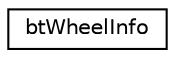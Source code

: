 digraph "Graphical Class Hierarchy"
{
  edge [fontname="Helvetica",fontsize="10",labelfontname="Helvetica",labelfontsize="10"];
  node [fontname="Helvetica",fontsize="10",shape=record];
  rankdir="LR";
  Node1 [label="btWheelInfo",height=0.2,width=0.4,color="black", fillcolor="white", style="filled",URL="$structbt_wheel_info.html",tooltip="btWheelInfo contains information per wheel about friction and suspension. "];
}
